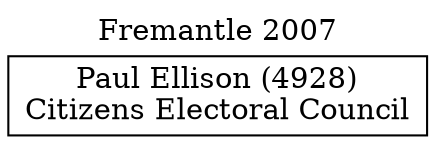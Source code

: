 // House preference flow
digraph "Paul Ellison (4928)_Fremantle_2007" {
	graph [label="Fremantle 2007" labelloc=t mclimit=10]
	node [shape=box]
	"Paul Ellison (4928)" [label="Paul Ellison (4928)
Citizens Electoral Council"]
}
